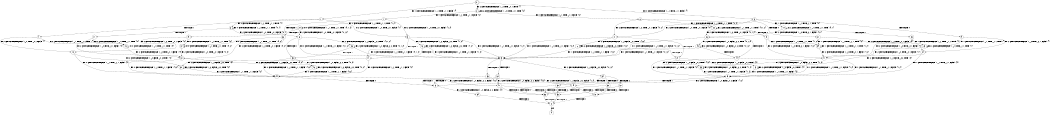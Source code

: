 digraph BCG {
size = "7, 10.5";
center = TRUE;
node [shape = circle];
0 [peripheries = 2];
0 -> 1 [label = "EX !1 !ATOMIC_EXCH_BRANCH (1, +1, TRUE, +1, 1, FALSE) !{}"];
0 -> 2 [label = "EX !2 !ATOMIC_EXCH_BRANCH (1, +0, TRUE, +0, 1, TRUE) !{}"];
0 -> 3 [label = "EX !0 !ATOMIC_EXCH_BRANCH (1, +1, TRUE, +1, 1, FALSE) !{}"];
1 -> 4 [label = "TERMINATE !1"];
1 -> 5 [label = "EX !2 !ATOMIC_EXCH_BRANCH (1, +0, TRUE, +0, 1, FALSE) !{1}"];
1 -> 6 [label = "EX !0 !ATOMIC_EXCH_BRANCH (1, +1, TRUE, +1, 1, TRUE) !{1}"];
2 -> 7 [label = "EX !1 !ATOMIC_EXCH_BRANCH (1, +1, TRUE, +1, 1, FALSE) !{2}"];
2 -> 8 [label = "EX !0 !ATOMIC_EXCH_BRANCH (1, +1, TRUE, +1, 1, FALSE) !{2}"];
2 -> 2 [label = "EX !2 !ATOMIC_EXCH_BRANCH (1, +0, TRUE, +0, 1, TRUE) !{2}"];
3 -> 9 [label = "TERMINATE !0"];
3 -> 10 [label = "EX !1 !ATOMIC_EXCH_BRANCH (1, +1, TRUE, +1, 1, TRUE) !{0}"];
3 -> 11 [label = "EX !2 !ATOMIC_EXCH_BRANCH (1, +0, TRUE, +0, 1, FALSE) !{0}"];
4 -> 12 [label = "EX !2 !ATOMIC_EXCH_BRANCH (1, +0, TRUE, +0, 1, FALSE) !{}"];
4 -> 13 [label = "EX !0 !ATOMIC_EXCH_BRANCH (1, +1, TRUE, +1, 1, TRUE) !{}"];
5 -> 14 [label = "TERMINATE !1"];
5 -> 15 [label = "EX !0 !ATOMIC_EXCH_BRANCH (1, +1, TRUE, +1, 1, FALSE) !{1, 2}"];
5 -> 16 [label = "EX !2 !ATOMIC_EXCH_BRANCH (1, +0, FALSE, +0, 2, TRUE) !{1, 2}"];
6 -> 17 [label = "TERMINATE !1"];
6 -> 18 [label = "EX !2 !ATOMIC_EXCH_BRANCH (1, +0, TRUE, +0, 1, FALSE) !{0, 1}"];
6 -> 6 [label = "EX !0 !ATOMIC_EXCH_BRANCH (1, +1, TRUE, +1, 1, TRUE) !{0, 1}"];
7 -> 19 [label = "TERMINATE !1"];
7 -> 20 [label = "EX !0 !ATOMIC_EXCH_BRANCH (1, +1, TRUE, +1, 1, TRUE) !{1, 2}"];
7 -> 5 [label = "EX !2 !ATOMIC_EXCH_BRANCH (1, +0, TRUE, +0, 1, FALSE) !{1, 2}"];
8 -> 21 [label = "TERMINATE !0"];
8 -> 22 [label = "EX !1 !ATOMIC_EXCH_BRANCH (1, +1, TRUE, +1, 1, TRUE) !{0, 2}"];
8 -> 11 [label = "EX !2 !ATOMIC_EXCH_BRANCH (1, +0, TRUE, +0, 1, FALSE) !{0, 2}"];
9 -> 23 [label = "EX !1 !ATOMIC_EXCH_BRANCH (1, +1, TRUE, +1, 1, TRUE) !{}"];
9 -> 24 [label = "EX !2 !ATOMIC_EXCH_BRANCH (1, +0, TRUE, +0, 1, FALSE) !{}"];
10 -> 25 [label = "TERMINATE !0"];
10 -> 26 [label = "EX !2 !ATOMIC_EXCH_BRANCH (1, +0, TRUE, +0, 1, FALSE) !{0, 1}"];
10 -> 10 [label = "EX !1 !ATOMIC_EXCH_BRANCH (1, +1, TRUE, +1, 1, TRUE) !{0, 1}"];
11 -> 27 [label = "TERMINATE !0"];
11 -> 15 [label = "EX !1 !ATOMIC_EXCH_BRANCH (1, +1, TRUE, +1, 1, FALSE) !{0, 2}"];
11 -> 28 [label = "EX !2 !ATOMIC_EXCH_BRANCH (1, +0, FALSE, +0, 2, TRUE) !{0, 2}"];
12 -> 29 [label = "EX !0 !ATOMIC_EXCH_BRANCH (1, +1, TRUE, +1, 1, FALSE) !{2}"];
12 -> 30 [label = "EX !2 !ATOMIC_EXCH_BRANCH (1, +0, FALSE, +0, 2, TRUE) !{2}"];
13 -> 31 [label = "EX !2 !ATOMIC_EXCH_BRANCH (1, +0, TRUE, +0, 1, FALSE) !{0}"];
13 -> 13 [label = "EX !0 !ATOMIC_EXCH_BRANCH (1, +1, TRUE, +1, 1, TRUE) !{0}"];
14 -> 30 [label = "EX !2 !ATOMIC_EXCH_BRANCH (1, +0, FALSE, +0, 2, TRUE) !{2}"];
14 -> 29 [label = "EX !0 !ATOMIC_EXCH_BRANCH (1, +1, TRUE, +1, 1, FALSE) !{2}"];
15 -> 32 [label = "TERMINATE !1"];
15 -> 33 [label = "TERMINATE !0"];
15 -> 34 [label = "EX !2 !ATOMIC_EXCH_BRANCH (1, +0, FALSE, +0, 2, FALSE) !{0, 1, 2}"];
16 -> 14 [label = "TERMINATE !1"];
16 -> 15 [label = "EX !0 !ATOMIC_EXCH_BRANCH (1, +1, TRUE, +1, 1, FALSE) !{1, 2}"];
16 -> 16 [label = "EX !2 !ATOMIC_EXCH_BRANCH (1, +0, FALSE, +0, 2, TRUE) !{1, 2}"];
17 -> 13 [label = "EX !0 !ATOMIC_EXCH_BRANCH (1, +1, TRUE, +1, 1, TRUE) !{0}"];
17 -> 31 [label = "EX !2 !ATOMIC_EXCH_BRANCH (1, +0, TRUE, +0, 1, FALSE) !{0}"];
18 -> 35 [label = "TERMINATE !1"];
18 -> 36 [label = "EX !2 !ATOMIC_EXCH_BRANCH (1, +0, FALSE, +0, 2, TRUE) !{0, 1, 2}"];
18 -> 15 [label = "EX !0 !ATOMIC_EXCH_BRANCH (1, +1, TRUE, +1, 1, FALSE) !{0, 1, 2}"];
19 -> 12 [label = "EX !2 !ATOMIC_EXCH_BRANCH (1, +0, TRUE, +0, 1, FALSE) !{2}"];
19 -> 37 [label = "EX !0 !ATOMIC_EXCH_BRANCH (1, +1, TRUE, +1, 1, TRUE) !{2}"];
20 -> 38 [label = "TERMINATE !1"];
20 -> 18 [label = "EX !2 !ATOMIC_EXCH_BRANCH (1, +0, TRUE, +0, 1, FALSE) !{0, 1, 2}"];
20 -> 20 [label = "EX !0 !ATOMIC_EXCH_BRANCH (1, +1, TRUE, +1, 1, TRUE) !{0, 1, 2}"];
21 -> 24 [label = "EX !2 !ATOMIC_EXCH_BRANCH (1, +0, TRUE, +0, 1, FALSE) !{2}"];
21 -> 39 [label = "EX !1 !ATOMIC_EXCH_BRANCH (1, +1, TRUE, +1, 1, TRUE) !{2}"];
22 -> 40 [label = "TERMINATE !0"];
22 -> 26 [label = "EX !2 !ATOMIC_EXCH_BRANCH (1, +0, TRUE, +0, 1, FALSE) !{0, 1, 2}"];
22 -> 22 [label = "EX !1 !ATOMIC_EXCH_BRANCH (1, +1, TRUE, +1, 1, TRUE) !{0, 1, 2}"];
23 -> 41 [label = "EX !2 !ATOMIC_EXCH_BRANCH (1, +0, TRUE, +0, 1, FALSE) !{1}"];
23 -> 23 [label = "EX !1 !ATOMIC_EXCH_BRANCH (1, +1, TRUE, +1, 1, TRUE) !{1}"];
24 -> 42 [label = "EX !1 !ATOMIC_EXCH_BRANCH (1, +1, TRUE, +1, 1, FALSE) !{2}"];
24 -> 43 [label = "EX !2 !ATOMIC_EXCH_BRANCH (1, +0, FALSE, +0, 2, TRUE) !{2}"];
25 -> 23 [label = "EX !1 !ATOMIC_EXCH_BRANCH (1, +1, TRUE, +1, 1, TRUE) !{1}"];
25 -> 41 [label = "EX !2 !ATOMIC_EXCH_BRANCH (1, +0, TRUE, +0, 1, FALSE) !{1}"];
26 -> 44 [label = "TERMINATE !0"];
26 -> 45 [label = "EX !2 !ATOMIC_EXCH_BRANCH (1, +0, FALSE, +0, 2, TRUE) !{0, 1, 2}"];
26 -> 15 [label = "EX !1 !ATOMIC_EXCH_BRANCH (1, +1, TRUE, +1, 1, FALSE) !{0, 1, 2}"];
27 -> 43 [label = "EX !2 !ATOMIC_EXCH_BRANCH (1, +0, FALSE, +0, 2, TRUE) !{2}"];
27 -> 42 [label = "EX !1 !ATOMIC_EXCH_BRANCH (1, +1, TRUE, +1, 1, FALSE) !{2}"];
28 -> 27 [label = "TERMINATE !0"];
28 -> 15 [label = "EX !1 !ATOMIC_EXCH_BRANCH (1, +1, TRUE, +1, 1, FALSE) !{0, 2}"];
28 -> 28 [label = "EX !2 !ATOMIC_EXCH_BRANCH (1, +0, FALSE, +0, 2, TRUE) !{0, 2}"];
29 -> 46 [label = "TERMINATE !0"];
29 -> 47 [label = "EX !2 !ATOMIC_EXCH_BRANCH (1, +0, FALSE, +0, 2, FALSE) !{0, 2}"];
30 -> 29 [label = "EX !0 !ATOMIC_EXCH_BRANCH (1, +1, TRUE, +1, 1, FALSE) !{2}"];
30 -> 30 [label = "EX !2 !ATOMIC_EXCH_BRANCH (1, +0, FALSE, +0, 2, TRUE) !{2}"];
31 -> 48 [label = "EX !2 !ATOMIC_EXCH_BRANCH (1, +0, FALSE, +0, 2, TRUE) !{0, 2}"];
31 -> 29 [label = "EX !0 !ATOMIC_EXCH_BRANCH (1, +1, TRUE, +1, 1, FALSE) !{0, 2}"];
32 -> 47 [label = "EX !2 !ATOMIC_EXCH_BRANCH (1, +0, FALSE, +0, 2, FALSE) !{0, 2}"];
32 -> 46 [label = "TERMINATE !0"];
33 -> 49 [label = "EX !2 !ATOMIC_EXCH_BRANCH (1, +0, FALSE, +0, 2, FALSE) !{1, 2}"];
33 -> 46 [label = "TERMINATE !1"];
34 -> 50 [label = "TERMINATE !1"];
34 -> 51 [label = "TERMINATE !2"];
34 -> 52 [label = "TERMINATE !0"];
35 -> 48 [label = "EX !2 !ATOMIC_EXCH_BRANCH (1, +0, FALSE, +0, 2, TRUE) !{0, 2}"];
35 -> 29 [label = "EX !0 !ATOMIC_EXCH_BRANCH (1, +1, TRUE, +1, 1, FALSE) !{0, 2}"];
36 -> 35 [label = "TERMINATE !1"];
36 -> 36 [label = "EX !2 !ATOMIC_EXCH_BRANCH (1, +0, FALSE, +0, 2, TRUE) !{0, 1, 2}"];
36 -> 15 [label = "EX !0 !ATOMIC_EXCH_BRANCH (1, +1, TRUE, +1, 1, FALSE) !{0, 1, 2}"];
37 -> 31 [label = "EX !2 !ATOMIC_EXCH_BRANCH (1, +0, TRUE, +0, 1, FALSE) !{0, 2}"];
37 -> 37 [label = "EX !0 !ATOMIC_EXCH_BRANCH (1, +1, TRUE, +1, 1, TRUE) !{0, 2}"];
38 -> 31 [label = "EX !2 !ATOMIC_EXCH_BRANCH (1, +0, TRUE, +0, 1, FALSE) !{0, 2}"];
38 -> 37 [label = "EX !0 !ATOMIC_EXCH_BRANCH (1, +1, TRUE, +1, 1, TRUE) !{0, 2}"];
39 -> 41 [label = "EX !2 !ATOMIC_EXCH_BRANCH (1, +0, TRUE, +0, 1, FALSE) !{1, 2}"];
39 -> 39 [label = "EX !1 !ATOMIC_EXCH_BRANCH (1, +1, TRUE, +1, 1, TRUE) !{1, 2}"];
40 -> 41 [label = "EX !2 !ATOMIC_EXCH_BRANCH (1, +0, TRUE, +0, 1, FALSE) !{1, 2}"];
40 -> 39 [label = "EX !1 !ATOMIC_EXCH_BRANCH (1, +1, TRUE, +1, 1, TRUE) !{1, 2}"];
41 -> 53 [label = "EX !2 !ATOMIC_EXCH_BRANCH (1, +0, FALSE, +0, 2, TRUE) !{1, 2}"];
41 -> 42 [label = "EX !1 !ATOMIC_EXCH_BRANCH (1, +1, TRUE, +1, 1, FALSE) !{1, 2}"];
42 -> 46 [label = "TERMINATE !1"];
42 -> 49 [label = "EX !2 !ATOMIC_EXCH_BRANCH (1, +0, FALSE, +0, 2, FALSE) !{1, 2}"];
43 -> 42 [label = "EX !1 !ATOMIC_EXCH_BRANCH (1, +1, TRUE, +1, 1, FALSE) !{2}"];
43 -> 43 [label = "EX !2 !ATOMIC_EXCH_BRANCH (1, +0, FALSE, +0, 2, TRUE) !{2}"];
44 -> 53 [label = "EX !2 !ATOMIC_EXCH_BRANCH (1, +0, FALSE, +0, 2, TRUE) !{1, 2}"];
44 -> 42 [label = "EX !1 !ATOMIC_EXCH_BRANCH (1, +1, TRUE, +1, 1, FALSE) !{1, 2}"];
45 -> 44 [label = "TERMINATE !0"];
45 -> 45 [label = "EX !2 !ATOMIC_EXCH_BRANCH (1, +0, FALSE, +0, 2, TRUE) !{0, 1, 2}"];
45 -> 15 [label = "EX !1 !ATOMIC_EXCH_BRANCH (1, +1, TRUE, +1, 1, FALSE) !{0, 1, 2}"];
46 -> 54 [label = "EX !2 !ATOMIC_EXCH_BRANCH (1, +0, FALSE, +0, 2, FALSE) !{2}"];
47 -> 55 [label = "TERMINATE !2"];
47 -> 56 [label = "TERMINATE !0"];
48 -> 48 [label = "EX !2 !ATOMIC_EXCH_BRANCH (1, +0, FALSE, +0, 2, TRUE) !{0, 2}"];
48 -> 29 [label = "EX !0 !ATOMIC_EXCH_BRANCH (1, +1, TRUE, +1, 1, FALSE) !{0, 2}"];
49 -> 56 [label = "TERMINATE !1"];
49 -> 57 [label = "TERMINATE !2"];
50 -> 55 [label = "TERMINATE !2"];
50 -> 56 [label = "TERMINATE !0"];
51 -> 55 [label = "TERMINATE !1"];
51 -> 57 [label = "TERMINATE !0"];
52 -> 56 [label = "TERMINATE !1"];
52 -> 57 [label = "TERMINATE !2"];
53 -> 53 [label = "EX !2 !ATOMIC_EXCH_BRANCH (1, +0, FALSE, +0, 2, TRUE) !{1, 2}"];
53 -> 42 [label = "EX !1 !ATOMIC_EXCH_BRANCH (1, +1, TRUE, +1, 1, FALSE) !{1, 2}"];
54 -> 58 [label = "TERMINATE !2"];
55 -> 58 [label = "TERMINATE !0"];
56 -> 58 [label = "TERMINATE !2"];
57 -> 58 [label = "TERMINATE !1"];
58 -> 59 [label = "exit"];
}
